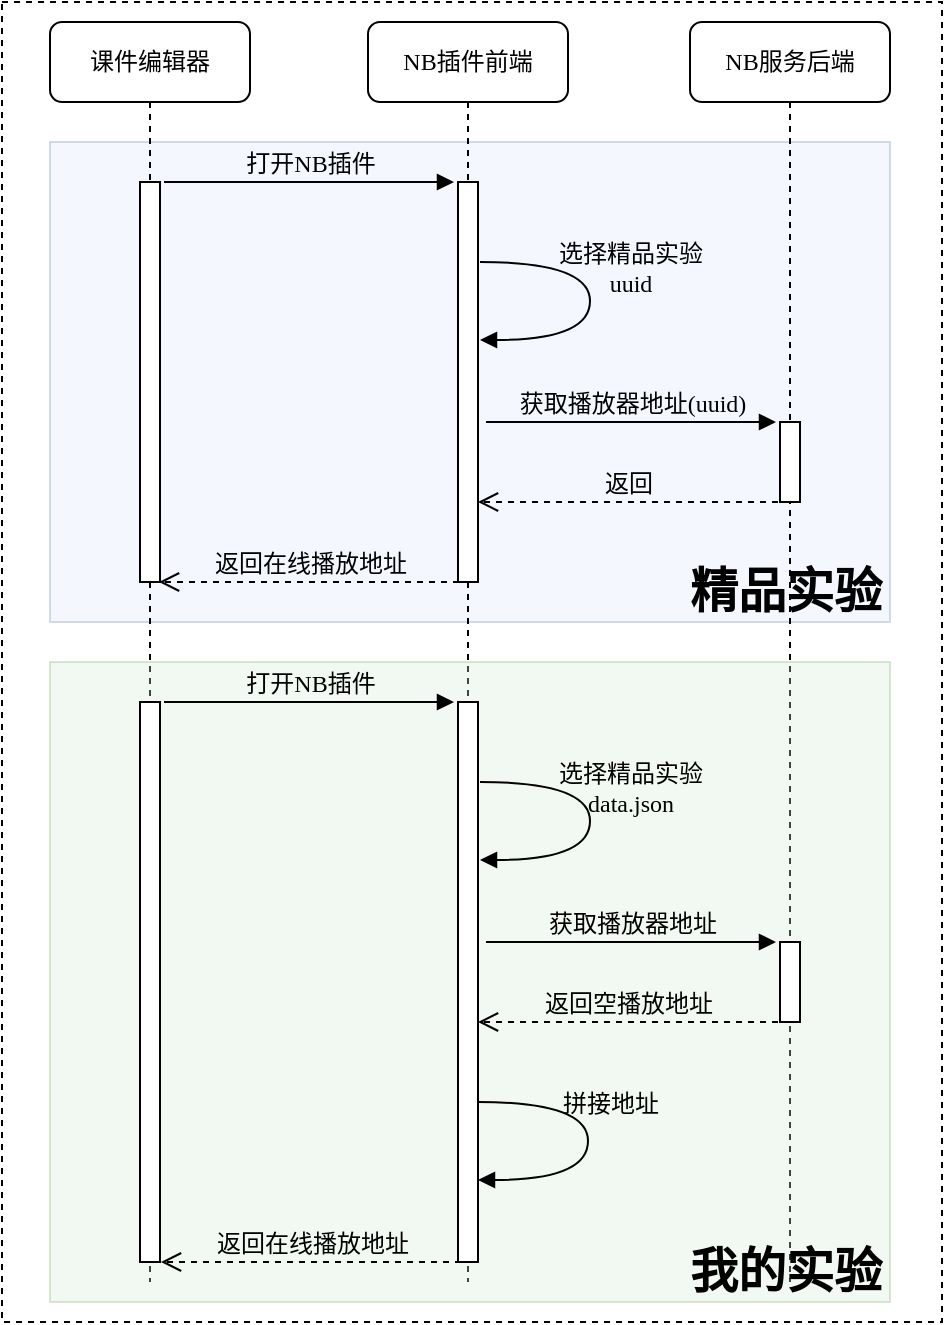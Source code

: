 <mxfile version="24.7.10">
  <diagram name="第 1 页" id="eHkpeVnckvozb-Jmw-Mv">
    <mxGraphModel dx="1235" dy="729" grid="1" gridSize="10" guides="1" tooltips="1" connect="1" arrows="1" fold="1" page="1" pageScale="1" pageWidth="827" pageHeight="1169" math="0" shadow="0">
      <root>
        <mxCell id="0" />
        <mxCell id="1" parent="0" />
        <mxCell id="DTkb5NqptyatprRx9pDN-111" value="" style="rounded=0;whiteSpace=wrap;html=1;dashed=1;fillColor=none;" vertex="1" parent="1">
          <mxGeometry x="376" y="70" width="470" height="660" as="geometry" />
        </mxCell>
        <mxCell id="DTkb5NqptyatprRx9pDN-4" value="" style="rounded=0;whiteSpace=wrap;html=1;fillColor=#dae8fc;strokeColor=#6c8ebf;opacity=30;glass=0;shadow=0;" vertex="1" parent="1">
          <mxGeometry x="400" y="140" width="420" height="240" as="geometry" />
        </mxCell>
        <mxCell id="DTkb5NqptyatprRx9pDN-9" value="课件编辑器" style="shape=umlLifeline;perimeter=lifelinePerimeter;whiteSpace=wrap;html=1;container=1;collapsible=0;recursiveResize=0;outlineConnect=0;rounded=1;shadow=0;comic=0;labelBackgroundColor=none;strokeWidth=1;fontFamily=Verdana;fontSize=12;align=center;" vertex="1" parent="1">
          <mxGeometry x="400" y="80" width="100" height="630" as="geometry" />
        </mxCell>
        <mxCell id="DTkb5NqptyatprRx9pDN-10" value="" style="html=1;points=[];perimeter=orthogonalPerimeter;rounded=0;shadow=0;comic=0;labelBackgroundColor=none;strokeWidth=1;fontFamily=Verdana;fontSize=12;align=center;" vertex="1" parent="DTkb5NqptyatprRx9pDN-9">
          <mxGeometry x="45" y="80" width="10" height="200" as="geometry" />
        </mxCell>
        <mxCell id="DTkb5NqptyatprRx9pDN-12" value="NB插件前端" style="shape=umlLifeline;perimeter=lifelinePerimeter;whiteSpace=wrap;html=1;container=1;collapsible=0;recursiveResize=0;outlineConnect=0;rounded=1;shadow=0;comic=0;labelBackgroundColor=none;strokeWidth=1;fontFamily=Verdana;fontSize=12;align=center;" vertex="1" parent="1">
          <mxGeometry x="559" y="80" width="100" height="630" as="geometry" />
        </mxCell>
        <mxCell id="DTkb5NqptyatprRx9pDN-85" value="" style="html=1;points=[];perimeter=orthogonalPerimeter;rounded=0;shadow=0;comic=0;labelBackgroundColor=none;strokeWidth=1;fontFamily=Verdana;fontSize=12;align=center;" vertex="1" parent="DTkb5NqptyatprRx9pDN-12">
          <mxGeometry x="45" y="80" width="10" height="200" as="geometry" />
        </mxCell>
        <mxCell id="DTkb5NqptyatprRx9pDN-21" value="NB服务后端" style="shape=umlLifeline;perimeter=lifelinePerimeter;whiteSpace=wrap;html=1;container=1;collapsible=0;recursiveResize=0;outlineConnect=0;rounded=1;shadow=0;comic=0;labelBackgroundColor=none;strokeWidth=1;fontFamily=Verdana;fontSize=12;align=center;" vertex="1" parent="1">
          <mxGeometry x="720" y="80" width="100" height="630" as="geometry" />
        </mxCell>
        <mxCell id="DTkb5NqptyatprRx9pDN-22" value="" style="html=1;points=[];perimeter=orthogonalPerimeter;rounded=0;shadow=0;comic=0;labelBackgroundColor=none;strokeWidth=1;fontFamily=Verdana;fontSize=12;align=center;" vertex="1" parent="DTkb5NqptyatprRx9pDN-21">
          <mxGeometry x="45" y="200" width="10" height="40" as="geometry" />
        </mxCell>
        <mxCell id="DTkb5NqptyatprRx9pDN-38" value="返回" style="html=1;verticalAlign=bottom;endArrow=open;dashed=1;endSize=8;labelBackgroundColor=none;fontFamily=Verdana;fontSize=12;edgeStyle=elbowEdgeStyle;elbow=vertical;" edge="1" parent="1">
          <mxGeometry x="0.003" relative="1" as="geometry">
            <mxPoint x="614" y="320.0" as="targetPoint" />
            <Array as="points" />
            <mxPoint x="764" y="320.0" as="sourcePoint" />
            <mxPoint as="offset" />
          </mxGeometry>
        </mxCell>
        <mxCell id="DTkb5NqptyatprRx9pDN-81" value="精品实验" style="text;html=1;align=center;verticalAlign=middle;whiteSpace=wrap;rounded=0;fontSize=24;fontStyle=1" vertex="1" parent="1">
          <mxGeometry x="716" y="350" width="104" height="30" as="geometry" />
        </mxCell>
        <mxCell id="DTkb5NqptyatprRx9pDN-13" value="打开NB插件" style="html=1;verticalAlign=bottom;endArrow=block;labelBackgroundColor=none;fontFamily=Verdana;fontSize=12;edgeStyle=elbowEdgeStyle;elbow=vertical;" edge="1" parent="1">
          <mxGeometry x="0.002" relative="1" as="geometry">
            <mxPoint x="457" y="160" as="sourcePoint" />
            <mxPoint x="602" y="160" as="targetPoint" />
            <mxPoint as="offset" />
          </mxGeometry>
        </mxCell>
        <mxCell id="DTkb5NqptyatprRx9pDN-86" value="获取播放器地址(uuid)" style="html=1;verticalAlign=bottom;endArrow=block;labelBackgroundColor=none;fontFamily=Verdana;fontSize=12;edgeStyle=elbowEdgeStyle;elbow=vertical;" edge="1" parent="1">
          <mxGeometry x="0.002" relative="1" as="geometry">
            <mxPoint x="618" y="280" as="sourcePoint" />
            <mxPoint x="763" y="280" as="targetPoint" />
            <mxPoint as="offset" />
          </mxGeometry>
        </mxCell>
        <mxCell id="DTkb5NqptyatprRx9pDN-87" value="选择精品实验&lt;div&gt;uuid&lt;/div&gt;" style="html=1;verticalAlign=bottom;endArrow=block;labelBackgroundColor=none;fontFamily=Verdana;fontSize=12;elbow=vertical;edgeStyle=orthogonalEdgeStyle;curved=1;exitX=1.038;exitY=0.345;exitPerimeter=0;entryX=1.027;entryY=0.831;entryDx=0;entryDy=0;entryPerimeter=0;" edge="1" parent="1">
          <mxGeometry x="0.007" y="20" relative="1" as="geometry">
            <mxPoint x="615" y="200" as="sourcePoint" />
            <mxPoint x="615" y="239" as="targetPoint" />
            <Array as="points">
              <mxPoint x="670" y="200" />
              <mxPoint x="670" y="239" />
            </Array>
            <mxPoint as="offset" />
          </mxGeometry>
        </mxCell>
        <mxCell id="DTkb5NqptyatprRx9pDN-88" value="返回在线播放地址" style="html=1;verticalAlign=bottom;endArrow=open;dashed=1;endSize=8;labelBackgroundColor=none;fontFamily=Verdana;fontSize=12;edgeStyle=elbowEdgeStyle;elbow=vertical;" edge="1" parent="1">
          <mxGeometry x="0.003" relative="1" as="geometry">
            <mxPoint x="454.5" y="360.0" as="targetPoint" />
            <Array as="points" />
            <mxPoint x="604.5" y="360.0" as="sourcePoint" />
            <mxPoint as="offset" />
          </mxGeometry>
        </mxCell>
        <mxCell id="DTkb5NqptyatprRx9pDN-100" value="" style="rounded=0;whiteSpace=wrap;html=1;fillColor=#d5e8d4;strokeColor=#82b366;opacity=30;glass=0;shadow=0;" vertex="1" parent="1">
          <mxGeometry x="400" y="400" width="420" height="320" as="geometry" />
        </mxCell>
        <mxCell id="DTkb5NqptyatprRx9pDN-101" value="" style="html=1;points=[];perimeter=orthogonalPerimeter;rounded=0;shadow=0;comic=0;labelBackgroundColor=none;strokeWidth=1;fontFamily=Verdana;fontSize=12;align=center;" vertex="1" parent="1">
          <mxGeometry x="445" y="420" width="10" height="280" as="geometry" />
        </mxCell>
        <mxCell id="DTkb5NqptyatprRx9pDN-102" value="" style="html=1;points=[];perimeter=orthogonalPerimeter;rounded=0;shadow=0;comic=0;labelBackgroundColor=none;strokeWidth=1;fontFamily=Verdana;fontSize=12;align=center;" vertex="1" parent="1">
          <mxGeometry x="604" y="420" width="10" height="280" as="geometry" />
        </mxCell>
        <mxCell id="DTkb5NqptyatprRx9pDN-103" value="" style="html=1;points=[];perimeter=orthogonalPerimeter;rounded=0;shadow=0;comic=0;labelBackgroundColor=none;strokeWidth=1;fontFamily=Verdana;fontSize=12;align=center;" vertex="1" parent="1">
          <mxGeometry x="765" y="540" width="10" height="40" as="geometry" />
        </mxCell>
        <mxCell id="DTkb5NqptyatprRx9pDN-104" value="返回空播放地址" style="html=1;verticalAlign=bottom;endArrow=open;dashed=1;endSize=8;labelBackgroundColor=none;fontFamily=Verdana;fontSize=12;edgeStyle=elbowEdgeStyle;elbow=vertical;" edge="1" parent="1">
          <mxGeometry x="0.003" relative="1" as="geometry">
            <mxPoint x="614" y="580" as="targetPoint" />
            <Array as="points" />
            <mxPoint x="764" y="580" as="sourcePoint" />
            <mxPoint as="offset" />
          </mxGeometry>
        </mxCell>
        <mxCell id="DTkb5NqptyatprRx9pDN-105" value="我的实验" style="text;html=1;align=center;verticalAlign=middle;whiteSpace=wrap;rounded=0;fontSize=24;fontStyle=1" vertex="1" parent="1">
          <mxGeometry x="716" y="690" width="104" height="30" as="geometry" />
        </mxCell>
        <mxCell id="DTkb5NqptyatprRx9pDN-106" value="打开NB插件" style="html=1;verticalAlign=bottom;endArrow=block;labelBackgroundColor=none;fontFamily=Verdana;fontSize=12;edgeStyle=elbowEdgeStyle;elbow=vertical;" edge="1" parent="1">
          <mxGeometry x="0.002" relative="1" as="geometry">
            <mxPoint x="457" y="420" as="sourcePoint" />
            <mxPoint x="602" y="420" as="targetPoint" />
            <mxPoint as="offset" />
          </mxGeometry>
        </mxCell>
        <mxCell id="DTkb5NqptyatprRx9pDN-107" value="获取播放器地址" style="html=1;verticalAlign=bottom;endArrow=block;labelBackgroundColor=none;fontFamily=Verdana;fontSize=12;edgeStyle=elbowEdgeStyle;elbow=vertical;" edge="1" parent="1">
          <mxGeometry x="0.002" relative="1" as="geometry">
            <mxPoint x="618" y="540" as="sourcePoint" />
            <mxPoint x="763" y="540" as="targetPoint" />
            <mxPoint as="offset" />
          </mxGeometry>
        </mxCell>
        <mxCell id="DTkb5NqptyatprRx9pDN-108" value="选择精品实验&lt;div&gt;data.json&lt;/div&gt;" style="html=1;verticalAlign=bottom;endArrow=block;labelBackgroundColor=none;fontFamily=Verdana;fontSize=12;elbow=vertical;edgeStyle=orthogonalEdgeStyle;curved=1;exitX=1.038;exitY=0.345;exitPerimeter=0;entryX=1.027;entryY=0.831;entryDx=0;entryDy=0;entryPerimeter=0;" edge="1" parent="1">
          <mxGeometry x="0.007" y="20" relative="1" as="geometry">
            <mxPoint x="615" y="460" as="sourcePoint" />
            <mxPoint x="615" y="499" as="targetPoint" />
            <Array as="points">
              <mxPoint x="670" y="460" />
              <mxPoint x="670" y="499" />
            </Array>
            <mxPoint as="offset" />
          </mxGeometry>
        </mxCell>
        <mxCell id="DTkb5NqptyatprRx9pDN-109" value="返回在线播放地址" style="html=1;verticalAlign=bottom;endArrow=open;dashed=1;endSize=8;labelBackgroundColor=none;fontFamily=Verdana;fontSize=12;edgeStyle=elbowEdgeStyle;elbow=vertical;" edge="1" parent="1">
          <mxGeometry x="0.003" relative="1" as="geometry">
            <mxPoint x="455.5" y="700" as="targetPoint" />
            <Array as="points" />
            <mxPoint x="605.5" y="700" as="sourcePoint" />
            <mxPoint as="offset" />
          </mxGeometry>
        </mxCell>
        <mxCell id="DTkb5NqptyatprRx9pDN-110" value="拼接地址" style="html=1;verticalAlign=bottom;endArrow=block;labelBackgroundColor=none;fontFamily=Verdana;fontSize=12;elbow=vertical;edgeStyle=orthogonalEdgeStyle;curved=1;exitX=1.038;exitY=0.345;exitPerimeter=0;entryX=1.027;entryY=0.831;entryDx=0;entryDy=0;entryPerimeter=0;" edge="1" parent="1">
          <mxGeometry x="-0.128" y="11" relative="1" as="geometry">
            <mxPoint x="614" y="620" as="sourcePoint" />
            <mxPoint x="614" y="659" as="targetPoint" />
            <Array as="points">
              <mxPoint x="669" y="620" />
              <mxPoint x="669" y="659" />
            </Array>
            <mxPoint as="offset" />
          </mxGeometry>
        </mxCell>
      </root>
    </mxGraphModel>
  </diagram>
</mxfile>
